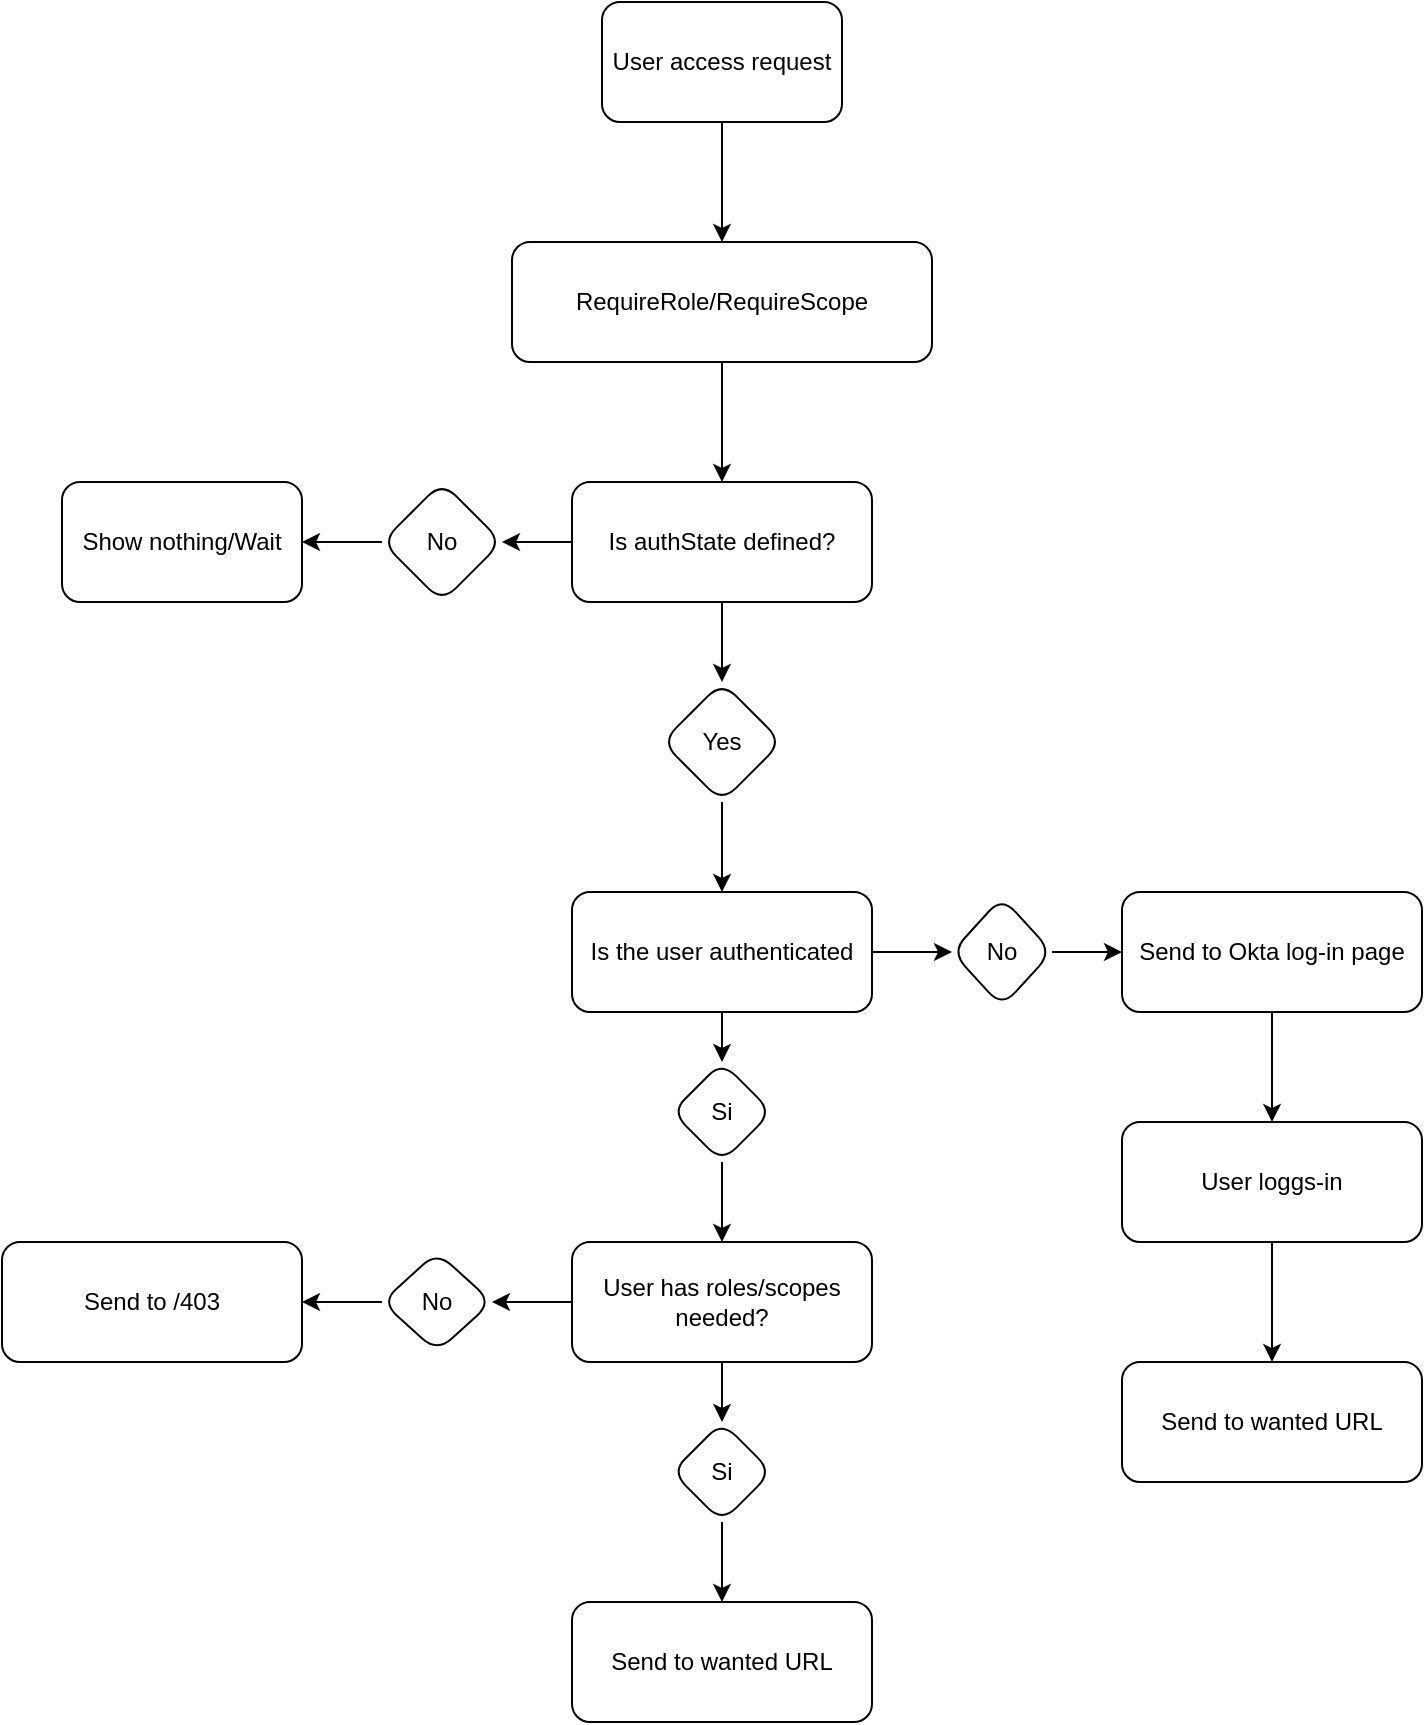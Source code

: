 <mxfile version="23.0.2" type="device">
  <diagram name="Página-1" id="DKkNdZPOlhab4dEpExQm">
    <mxGraphModel dx="2618" dy="1278" grid="1" gridSize="10" guides="1" tooltips="1" connect="1" arrows="1" fold="1" page="1" pageScale="1" pageWidth="827" pageHeight="1169" math="0" shadow="0">
      <root>
        <mxCell id="0" />
        <mxCell id="1" parent="0" />
        <mxCell id="DZC4a63jwEbslTaxLKR5-41" value="" style="edgeStyle=orthogonalEdgeStyle;rounded=0;orthogonalLoop=1;jettySize=auto;html=1;" edge="1" parent="1" source="DZC4a63jwEbslTaxLKR5-1" target="DZC4a63jwEbslTaxLKR5-2">
          <mxGeometry relative="1" as="geometry" />
        </mxCell>
        <mxCell id="DZC4a63jwEbslTaxLKR5-1" value="User access request" style="rounded=1;whiteSpace=wrap;html=1;" vertex="1" parent="1">
          <mxGeometry x="340" y="80" width="120" height="60" as="geometry" />
        </mxCell>
        <mxCell id="DZC4a63jwEbslTaxLKR5-42" value="" style="edgeStyle=orthogonalEdgeStyle;rounded=0;orthogonalLoop=1;jettySize=auto;html=1;" edge="1" parent="1" source="DZC4a63jwEbslTaxLKR5-2" target="DZC4a63jwEbslTaxLKR5-3">
          <mxGeometry relative="1" as="geometry" />
        </mxCell>
        <mxCell id="DZC4a63jwEbslTaxLKR5-2" value="RequireRole/RequireScope" style="rounded=1;whiteSpace=wrap;html=1;" vertex="1" parent="1">
          <mxGeometry x="295" y="200" width="210" height="60" as="geometry" />
        </mxCell>
        <mxCell id="DZC4a63jwEbslTaxLKR5-8" value="" style="edgeStyle=orthogonalEdgeStyle;rounded=0;orthogonalLoop=1;jettySize=auto;html=1;" edge="1" parent="1" source="DZC4a63jwEbslTaxLKR5-3" target="DZC4a63jwEbslTaxLKR5-7">
          <mxGeometry relative="1" as="geometry" />
        </mxCell>
        <mxCell id="DZC4a63jwEbslTaxLKR5-12" value="" style="edgeStyle=orthogonalEdgeStyle;rounded=0;orthogonalLoop=1;jettySize=auto;html=1;" edge="1" parent="1" source="DZC4a63jwEbslTaxLKR5-3" target="DZC4a63jwEbslTaxLKR5-11">
          <mxGeometry relative="1" as="geometry" />
        </mxCell>
        <mxCell id="DZC4a63jwEbslTaxLKR5-3" value="Is authState defined?" style="rounded=1;whiteSpace=wrap;html=1;" vertex="1" parent="1">
          <mxGeometry x="325" y="320" width="150" height="60" as="geometry" />
        </mxCell>
        <mxCell id="DZC4a63jwEbslTaxLKR5-4" value="Show nothing/Wait" style="rounded=1;whiteSpace=wrap;html=1;" vertex="1" parent="1">
          <mxGeometry x="70" y="320" width="120" height="60" as="geometry" />
        </mxCell>
        <mxCell id="DZC4a63jwEbslTaxLKR5-9" value="" style="edgeStyle=orthogonalEdgeStyle;rounded=0;orthogonalLoop=1;jettySize=auto;html=1;" edge="1" parent="1" source="DZC4a63jwEbslTaxLKR5-7" target="DZC4a63jwEbslTaxLKR5-4">
          <mxGeometry relative="1" as="geometry" />
        </mxCell>
        <mxCell id="DZC4a63jwEbslTaxLKR5-7" value="No" style="rhombus;whiteSpace=wrap;html=1;rounded=1;" vertex="1" parent="1">
          <mxGeometry x="230" y="320" width="60" height="60" as="geometry" />
        </mxCell>
        <mxCell id="DZC4a63jwEbslTaxLKR5-14" value="" style="edgeStyle=orthogonalEdgeStyle;rounded=0;orthogonalLoop=1;jettySize=auto;html=1;" edge="1" parent="1" source="DZC4a63jwEbslTaxLKR5-11" target="DZC4a63jwEbslTaxLKR5-13">
          <mxGeometry relative="1" as="geometry" />
        </mxCell>
        <mxCell id="DZC4a63jwEbslTaxLKR5-11" value="Yes" style="rhombus;whiteSpace=wrap;html=1;rounded=1;" vertex="1" parent="1">
          <mxGeometry x="370" y="420" width="60" height="60" as="geometry" />
        </mxCell>
        <mxCell id="DZC4a63jwEbslTaxLKR5-25" value="" style="edgeStyle=orthogonalEdgeStyle;rounded=0;orthogonalLoop=1;jettySize=auto;html=1;" edge="1" parent="1" source="DZC4a63jwEbslTaxLKR5-13" target="DZC4a63jwEbslTaxLKR5-23">
          <mxGeometry relative="1" as="geometry" />
        </mxCell>
        <mxCell id="DZC4a63jwEbslTaxLKR5-31" value="" style="edgeStyle=orthogonalEdgeStyle;rounded=0;orthogonalLoop=1;jettySize=auto;html=1;" edge="1" parent="1" source="DZC4a63jwEbslTaxLKR5-13" target="DZC4a63jwEbslTaxLKR5-30">
          <mxGeometry relative="1" as="geometry" />
        </mxCell>
        <mxCell id="DZC4a63jwEbslTaxLKR5-13" value="Is the user authenticated" style="rounded=1;whiteSpace=wrap;html=1;" vertex="1" parent="1">
          <mxGeometry x="325" y="525" width="150" height="60" as="geometry" />
        </mxCell>
        <mxCell id="DZC4a63jwEbslTaxLKR5-28" value="" style="edgeStyle=orthogonalEdgeStyle;rounded=0;orthogonalLoop=1;jettySize=auto;html=1;" edge="1" parent="1" source="DZC4a63jwEbslTaxLKR5-15" target="DZC4a63jwEbslTaxLKR5-16">
          <mxGeometry relative="1" as="geometry" />
        </mxCell>
        <mxCell id="DZC4a63jwEbslTaxLKR5-15" value="Send to Okta log-in page" style="rounded=1;whiteSpace=wrap;html=1;" vertex="1" parent="1">
          <mxGeometry x="600" y="525" width="150" height="60" as="geometry" />
        </mxCell>
        <mxCell id="DZC4a63jwEbslTaxLKR5-29" value="" style="edgeStyle=orthogonalEdgeStyle;rounded=0;orthogonalLoop=1;jettySize=auto;html=1;" edge="1" parent="1" source="DZC4a63jwEbslTaxLKR5-16" target="DZC4a63jwEbslTaxLKR5-17">
          <mxGeometry relative="1" as="geometry" />
        </mxCell>
        <mxCell id="DZC4a63jwEbslTaxLKR5-16" value="User loggs-in" style="rounded=1;whiteSpace=wrap;html=1;" vertex="1" parent="1">
          <mxGeometry x="600" y="640" width="150" height="60" as="geometry" />
        </mxCell>
        <mxCell id="DZC4a63jwEbslTaxLKR5-17" value="Send to wanted URL" style="rounded=1;whiteSpace=wrap;html=1;" vertex="1" parent="1">
          <mxGeometry x="600" y="760" width="150" height="60" as="geometry" />
        </mxCell>
        <mxCell id="DZC4a63jwEbslTaxLKR5-35" value="" style="edgeStyle=orthogonalEdgeStyle;rounded=0;orthogonalLoop=1;jettySize=auto;html=1;" edge="1" parent="1" source="DZC4a63jwEbslTaxLKR5-19" target="DZC4a63jwEbslTaxLKR5-33">
          <mxGeometry relative="1" as="geometry" />
        </mxCell>
        <mxCell id="DZC4a63jwEbslTaxLKR5-39" value="" style="edgeStyle=orthogonalEdgeStyle;rounded=0;orthogonalLoop=1;jettySize=auto;html=1;" edge="1" parent="1" source="DZC4a63jwEbslTaxLKR5-19" target="DZC4a63jwEbslTaxLKR5-37">
          <mxGeometry relative="1" as="geometry" />
        </mxCell>
        <mxCell id="DZC4a63jwEbslTaxLKR5-19" value="User has roles/scopes needed?" style="rounded=1;whiteSpace=wrap;html=1;" vertex="1" parent="1">
          <mxGeometry x="325" y="700" width="150" height="60" as="geometry" />
        </mxCell>
        <mxCell id="DZC4a63jwEbslTaxLKR5-20" value="Send to /403" style="rounded=1;whiteSpace=wrap;html=1;" vertex="1" parent="1">
          <mxGeometry x="40" y="700" width="150" height="60" as="geometry" />
        </mxCell>
        <mxCell id="DZC4a63jwEbslTaxLKR5-21" value="Send to wanted URL" style="rounded=1;whiteSpace=wrap;html=1;" vertex="1" parent="1">
          <mxGeometry x="325" y="880" width="150" height="60" as="geometry" />
        </mxCell>
        <mxCell id="DZC4a63jwEbslTaxLKR5-26" value="" style="edgeStyle=orthogonalEdgeStyle;rounded=0;orthogonalLoop=1;jettySize=auto;html=1;" edge="1" parent="1" source="DZC4a63jwEbslTaxLKR5-23" target="DZC4a63jwEbslTaxLKR5-15">
          <mxGeometry relative="1" as="geometry" />
        </mxCell>
        <mxCell id="DZC4a63jwEbslTaxLKR5-23" value="No" style="rhombus;whiteSpace=wrap;html=1;rounded=1;" vertex="1" parent="1">
          <mxGeometry x="515" y="527.5" width="50" height="55" as="geometry" />
        </mxCell>
        <mxCell id="DZC4a63jwEbslTaxLKR5-32" value="" style="edgeStyle=orthogonalEdgeStyle;rounded=0;orthogonalLoop=1;jettySize=auto;html=1;" edge="1" parent="1" source="DZC4a63jwEbslTaxLKR5-30" target="DZC4a63jwEbslTaxLKR5-19">
          <mxGeometry relative="1" as="geometry" />
        </mxCell>
        <mxCell id="DZC4a63jwEbslTaxLKR5-30" value="Si" style="rhombus;whiteSpace=wrap;html=1;rounded=1;" vertex="1" parent="1">
          <mxGeometry x="375" y="610" width="50" height="50" as="geometry" />
        </mxCell>
        <mxCell id="DZC4a63jwEbslTaxLKR5-36" value="" style="edgeStyle=orthogonalEdgeStyle;rounded=0;orthogonalLoop=1;jettySize=auto;html=1;" edge="1" parent="1" source="DZC4a63jwEbslTaxLKR5-33" target="DZC4a63jwEbslTaxLKR5-20">
          <mxGeometry relative="1" as="geometry" />
        </mxCell>
        <mxCell id="DZC4a63jwEbslTaxLKR5-33" value="No" style="rhombus;whiteSpace=wrap;html=1;rounded=1;" vertex="1" parent="1">
          <mxGeometry x="230" y="705" width="55" height="50" as="geometry" />
        </mxCell>
        <mxCell id="DZC4a63jwEbslTaxLKR5-40" value="" style="edgeStyle=orthogonalEdgeStyle;rounded=0;orthogonalLoop=1;jettySize=auto;html=1;" edge="1" parent="1" source="DZC4a63jwEbslTaxLKR5-37" target="DZC4a63jwEbslTaxLKR5-21">
          <mxGeometry relative="1" as="geometry" />
        </mxCell>
        <mxCell id="DZC4a63jwEbslTaxLKR5-37" value="Si" style="rhombus;whiteSpace=wrap;html=1;rounded=1;" vertex="1" parent="1">
          <mxGeometry x="375" y="790" width="50" height="50" as="geometry" />
        </mxCell>
      </root>
    </mxGraphModel>
  </diagram>
</mxfile>
